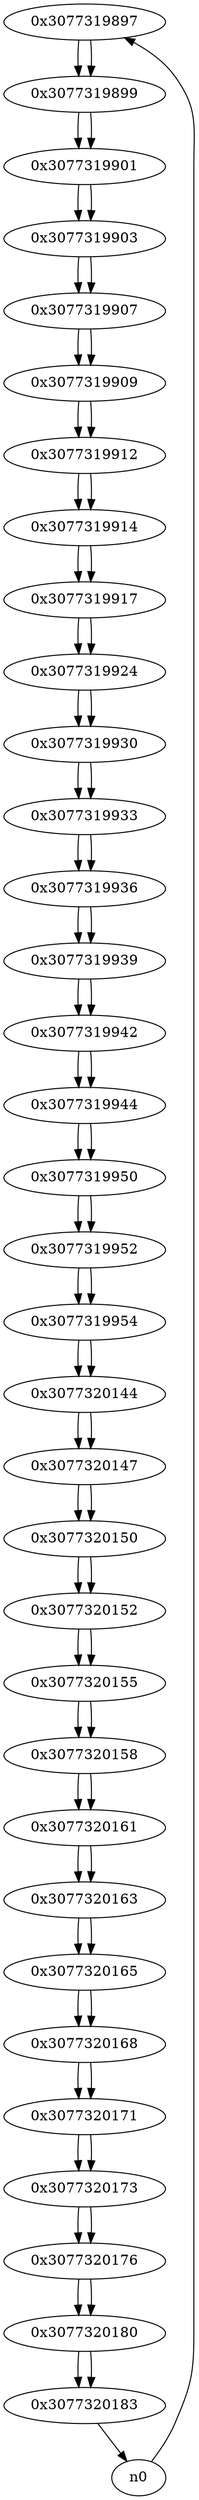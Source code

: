 digraph G{
/* nodes */
  n1 [label="0x3077319897"]
  n2 [label="0x3077319899"]
  n3 [label="0x3077319901"]
  n4 [label="0x3077319903"]
  n5 [label="0x3077319907"]
  n6 [label="0x3077319909"]
  n7 [label="0x3077319912"]
  n8 [label="0x3077319914"]
  n9 [label="0x3077319917"]
  n10 [label="0x3077319924"]
  n11 [label="0x3077319930"]
  n12 [label="0x3077319933"]
  n13 [label="0x3077319936"]
  n14 [label="0x3077319939"]
  n15 [label="0x3077319942"]
  n16 [label="0x3077319944"]
  n17 [label="0x3077319950"]
  n18 [label="0x3077319952"]
  n19 [label="0x3077319954"]
  n20 [label="0x3077320144"]
  n21 [label="0x3077320147"]
  n22 [label="0x3077320150"]
  n23 [label="0x3077320152"]
  n24 [label="0x3077320155"]
  n25 [label="0x3077320158"]
  n26 [label="0x3077320161"]
  n27 [label="0x3077320163"]
  n28 [label="0x3077320165"]
  n29 [label="0x3077320168"]
  n30 [label="0x3077320171"]
  n31 [label="0x3077320173"]
  n32 [label="0x3077320176"]
  n33 [label="0x3077320180"]
  n34 [label="0x3077320183"]
/* edges */
n1 -> n2;
n0 -> n1;
n2 -> n3;
n1 -> n2;
n3 -> n4;
n2 -> n3;
n4 -> n5;
n3 -> n4;
n5 -> n6;
n4 -> n5;
n6 -> n7;
n5 -> n6;
n7 -> n8;
n6 -> n7;
n8 -> n9;
n7 -> n8;
n9 -> n10;
n8 -> n9;
n10 -> n11;
n9 -> n10;
n11 -> n12;
n10 -> n11;
n12 -> n13;
n11 -> n12;
n13 -> n14;
n12 -> n13;
n14 -> n15;
n13 -> n14;
n15 -> n16;
n14 -> n15;
n16 -> n17;
n15 -> n16;
n17 -> n18;
n16 -> n17;
n18 -> n19;
n17 -> n18;
n19 -> n20;
n18 -> n19;
n20 -> n21;
n19 -> n20;
n21 -> n22;
n20 -> n21;
n22 -> n23;
n21 -> n22;
n23 -> n24;
n22 -> n23;
n24 -> n25;
n23 -> n24;
n25 -> n26;
n24 -> n25;
n26 -> n27;
n25 -> n26;
n27 -> n28;
n26 -> n27;
n28 -> n29;
n27 -> n28;
n29 -> n30;
n28 -> n29;
n30 -> n31;
n29 -> n30;
n31 -> n32;
n30 -> n31;
n32 -> n33;
n31 -> n32;
n33 -> n34;
n32 -> n33;
n34 -> n0;
n33 -> n34;
}
